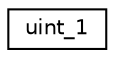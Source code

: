 digraph "Graphical Class Hierarchy"
{
  edge [fontname="Helvetica",fontsize="10",labelfontname="Helvetica",labelfontsize="10"];
  node [fontname="Helvetica",fontsize="10",shape=record];
  rankdir="LR";
  Node1 [label="uint_1",height=0.2,width=0.4,color="black", fillcolor="white", style="filled",URL="$classuint__1.html"];
}

